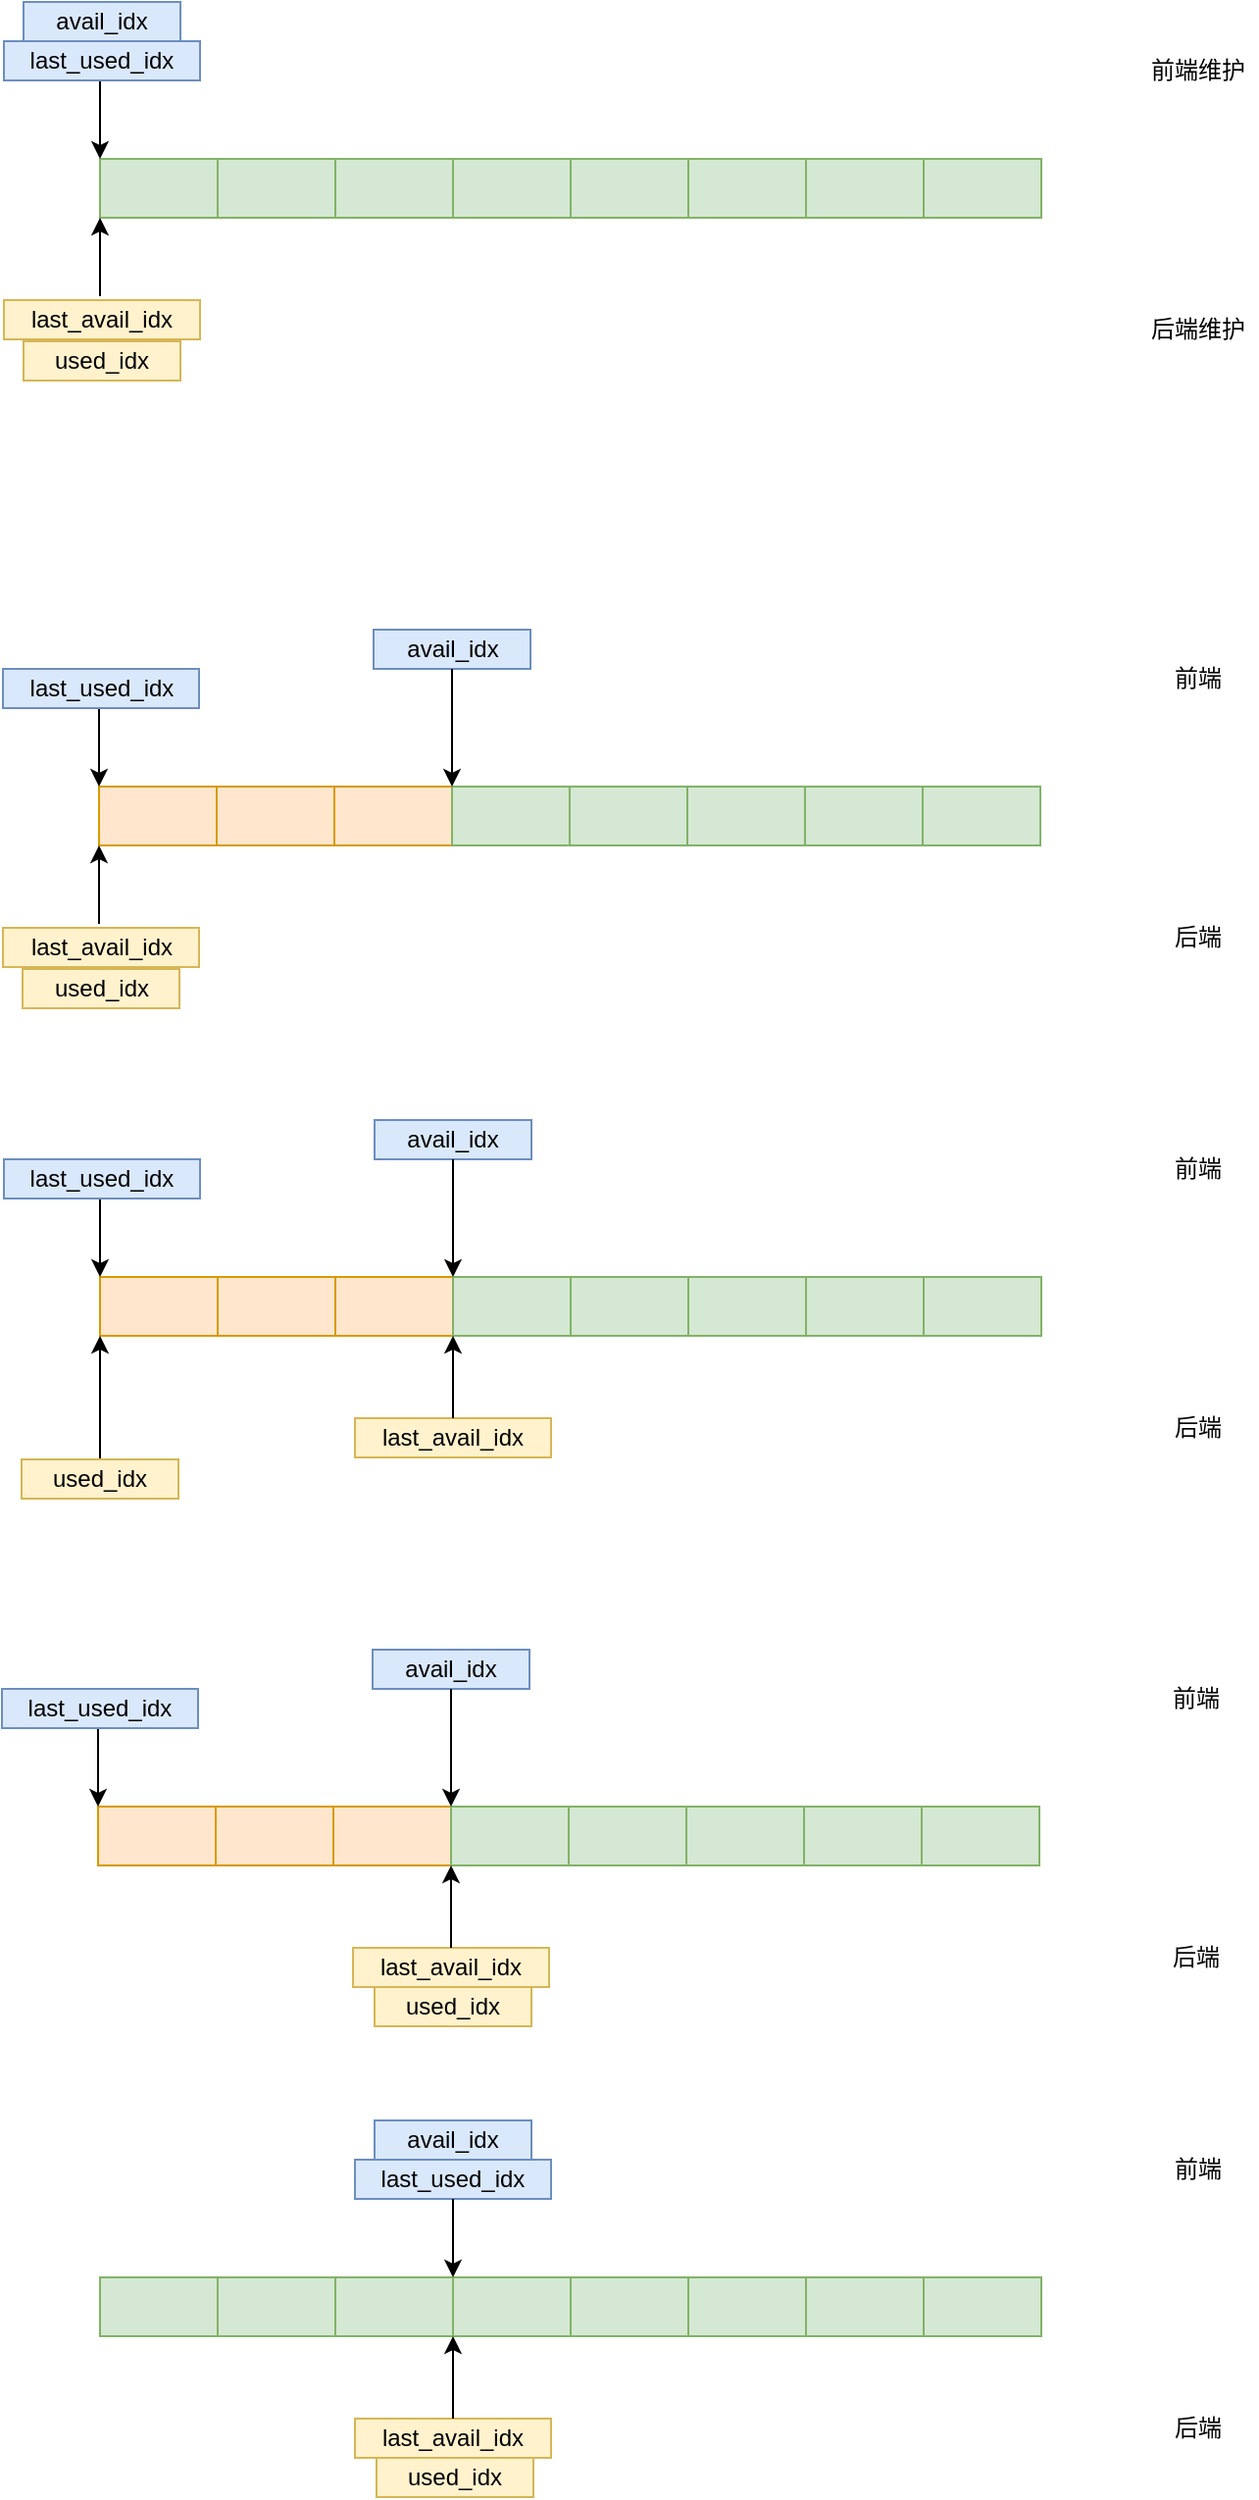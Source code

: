<mxfile version="23.0.2" type="github" pages="2">
  <diagram name="packed virtqueue" id="gmrUPWHDLizG3uCclF8c">
    <mxGraphModel dx="966" dy="713" grid="1" gridSize="10" guides="1" tooltips="1" connect="1" arrows="1" fold="1" page="1" pageScale="1" pageWidth="827" pageHeight="1169" math="0" shadow="0">
      <root>
        <mxCell id="0" />
        <mxCell id="1" parent="0" />
        <mxCell id="QL8XAzsYZ1uTcqqvC1Lo-2" value="" style="rounded=0;whiteSpace=wrap;html=1;fillColor=#d5e8d4;strokeColor=#82b366;" vertex="1" parent="1">
          <mxGeometry x="80" y="160" width="60" height="30" as="geometry" />
        </mxCell>
        <mxCell id="QL8XAzsYZ1uTcqqvC1Lo-11" value="" style="rounded=0;whiteSpace=wrap;html=1;fillColor=#d5e8d4;strokeColor=#82b366;" vertex="1" parent="1">
          <mxGeometry x="140" y="160" width="60" height="30" as="geometry" />
        </mxCell>
        <mxCell id="QL8XAzsYZ1uTcqqvC1Lo-13" value="" style="rounded=0;whiteSpace=wrap;html=1;fillColor=#d5e8d4;strokeColor=#82b366;" vertex="1" parent="1">
          <mxGeometry x="200" y="160" width="60" height="30" as="geometry" />
        </mxCell>
        <mxCell id="QL8XAzsYZ1uTcqqvC1Lo-15" value="" style="rounded=0;whiteSpace=wrap;html=1;fillColor=#d5e8d4;strokeColor=#82b366;" vertex="1" parent="1">
          <mxGeometry x="260" y="160" width="60" height="30" as="geometry" />
        </mxCell>
        <mxCell id="QL8XAzsYZ1uTcqqvC1Lo-16" value="" style="rounded=0;whiteSpace=wrap;html=1;fillColor=#d5e8d4;strokeColor=#82b366;" vertex="1" parent="1">
          <mxGeometry x="320" y="160" width="60" height="30" as="geometry" />
        </mxCell>
        <mxCell id="QL8XAzsYZ1uTcqqvC1Lo-17" value="" style="rounded=0;whiteSpace=wrap;html=1;fillColor=#d5e8d4;strokeColor=#82b366;" vertex="1" parent="1">
          <mxGeometry x="380" y="160" width="60" height="30" as="geometry" />
        </mxCell>
        <mxCell id="QL8XAzsYZ1uTcqqvC1Lo-18" value="" style="rounded=0;whiteSpace=wrap;html=1;fillColor=#d5e8d4;strokeColor=#82b366;" vertex="1" parent="1">
          <mxGeometry x="440" y="160" width="60" height="30" as="geometry" />
        </mxCell>
        <mxCell id="QL8XAzsYZ1uTcqqvC1Lo-19" value="" style="rounded=0;whiteSpace=wrap;html=1;fillColor=#d5e8d4;strokeColor=#82b366;" vertex="1" parent="1">
          <mxGeometry x="500" y="160" width="60" height="30" as="geometry" />
        </mxCell>
        <mxCell id="QL8XAzsYZ1uTcqqvC1Lo-20" value="" style="endArrow=classic;html=1;rounded=0;entryX=0;entryY=0;entryDx=0;entryDy=0;" edge="1" parent="1" target="QL8XAzsYZ1uTcqqvC1Lo-2">
          <mxGeometry width="50" height="50" relative="1" as="geometry">
            <mxPoint x="80" y="120" as="sourcePoint" />
            <mxPoint x="130" y="70" as="targetPoint" />
          </mxGeometry>
        </mxCell>
        <mxCell id="QL8XAzsYZ1uTcqqvC1Lo-21" value="" style="endArrow=classic;html=1;rounded=0;entryX=0;entryY=1;entryDx=0;entryDy=0;" edge="1" parent="1" target="QL8XAzsYZ1uTcqqvC1Lo-2">
          <mxGeometry width="50" height="50" relative="1" as="geometry">
            <mxPoint x="80" y="230" as="sourcePoint" />
            <mxPoint x="90" y="170" as="targetPoint" />
          </mxGeometry>
        </mxCell>
        <mxCell id="QL8XAzsYZ1uTcqqvC1Lo-22" value="last_used_idx" style="text;html=1;strokeColor=#6c8ebf;fillColor=#dae8fc;align=center;verticalAlign=middle;whiteSpace=wrap;rounded=0;" vertex="1" parent="1">
          <mxGeometry x="31" y="100" width="100" height="20" as="geometry" />
        </mxCell>
        <mxCell id="QL8XAzsYZ1uTcqqvC1Lo-24" value="avail_idx" style="text;html=1;strokeColor=#6c8ebf;fillColor=#dae8fc;align=center;verticalAlign=middle;whiteSpace=wrap;rounded=0;" vertex="1" parent="1">
          <mxGeometry x="41" y="80" width="80" height="20" as="geometry" />
        </mxCell>
        <mxCell id="QL8XAzsYZ1uTcqqvC1Lo-29" value="last_avail_idx" style="text;html=1;strokeColor=#d6b656;fillColor=#fff2cc;align=center;verticalAlign=middle;whiteSpace=wrap;rounded=0;" vertex="1" parent="1">
          <mxGeometry x="31" y="232" width="100" height="20" as="geometry" />
        </mxCell>
        <mxCell id="QL8XAzsYZ1uTcqqvC1Lo-30" value="used_idx" style="text;html=1;strokeColor=#d6b656;fillColor=#fff2cc;align=center;verticalAlign=middle;whiteSpace=wrap;rounded=0;" vertex="1" parent="1">
          <mxGeometry x="41" y="253" width="80" height="20" as="geometry" />
        </mxCell>
        <mxCell id="QL8XAzsYZ1uTcqqvC1Lo-31" value="" style="rounded=0;whiteSpace=wrap;html=1;fillColor=#ffe6cc;strokeColor=#d79b00;" vertex="1" parent="1">
          <mxGeometry x="79.5" y="480" width="60" height="30" as="geometry" />
        </mxCell>
        <mxCell id="QL8XAzsYZ1uTcqqvC1Lo-32" value="" style="rounded=0;whiteSpace=wrap;html=1;fillColor=#ffe6cc;strokeColor=#d79b00;" vertex="1" parent="1">
          <mxGeometry x="139.5" y="480" width="60" height="30" as="geometry" />
        </mxCell>
        <mxCell id="QL8XAzsYZ1uTcqqvC1Lo-33" value="" style="rounded=0;whiteSpace=wrap;html=1;fillColor=#ffe6cc;strokeColor=#d79b00;" vertex="1" parent="1">
          <mxGeometry x="199.5" y="480" width="60" height="30" as="geometry" />
        </mxCell>
        <mxCell id="QL8XAzsYZ1uTcqqvC1Lo-34" value="" style="rounded=0;whiteSpace=wrap;html=1;fillColor=#d5e8d4;strokeColor=#82b366;" vertex="1" parent="1">
          <mxGeometry x="259.5" y="480" width="60" height="30" as="geometry" />
        </mxCell>
        <mxCell id="QL8XAzsYZ1uTcqqvC1Lo-35" value="" style="rounded=0;whiteSpace=wrap;html=1;fillColor=#d5e8d4;strokeColor=#82b366;" vertex="1" parent="1">
          <mxGeometry x="319.5" y="480" width="60" height="30" as="geometry" />
        </mxCell>
        <mxCell id="QL8XAzsYZ1uTcqqvC1Lo-36" value="" style="rounded=0;whiteSpace=wrap;html=1;fillColor=#d5e8d4;strokeColor=#82b366;" vertex="1" parent="1">
          <mxGeometry x="379.5" y="480" width="60" height="30" as="geometry" />
        </mxCell>
        <mxCell id="QL8XAzsYZ1uTcqqvC1Lo-37" value="" style="rounded=0;whiteSpace=wrap;html=1;fillColor=#d5e8d4;strokeColor=#82b366;" vertex="1" parent="1">
          <mxGeometry x="439.5" y="480" width="60" height="30" as="geometry" />
        </mxCell>
        <mxCell id="QL8XAzsYZ1uTcqqvC1Lo-38" value="" style="rounded=0;whiteSpace=wrap;html=1;fillColor=#d5e8d4;strokeColor=#82b366;" vertex="1" parent="1">
          <mxGeometry x="499.5" y="480" width="60" height="30" as="geometry" />
        </mxCell>
        <mxCell id="QL8XAzsYZ1uTcqqvC1Lo-39" value="" style="endArrow=classic;html=1;rounded=0;entryX=0;entryY=0;entryDx=0;entryDy=0;" edge="1" parent="1" target="QL8XAzsYZ1uTcqqvC1Lo-31">
          <mxGeometry width="50" height="50" relative="1" as="geometry">
            <mxPoint x="79.5" y="440" as="sourcePoint" />
            <mxPoint x="129.5" y="390" as="targetPoint" />
          </mxGeometry>
        </mxCell>
        <mxCell id="QL8XAzsYZ1uTcqqvC1Lo-40" value="" style="endArrow=classic;html=1;rounded=0;entryX=0;entryY=1;entryDx=0;entryDy=0;" edge="1" parent="1" target="QL8XAzsYZ1uTcqqvC1Lo-31">
          <mxGeometry width="50" height="50" relative="1" as="geometry">
            <mxPoint x="79.5" y="550" as="sourcePoint" />
            <mxPoint x="89.5" y="490" as="targetPoint" />
          </mxGeometry>
        </mxCell>
        <mxCell id="QL8XAzsYZ1uTcqqvC1Lo-41" value="last_used_idx" style="text;html=1;strokeColor=#6c8ebf;fillColor=#dae8fc;align=center;verticalAlign=middle;whiteSpace=wrap;rounded=0;" vertex="1" parent="1">
          <mxGeometry x="30.5" y="420" width="100" height="20" as="geometry" />
        </mxCell>
        <mxCell id="QL8XAzsYZ1uTcqqvC1Lo-42" value="avail_idx" style="text;html=1;strokeColor=#6c8ebf;fillColor=#dae8fc;align=center;verticalAlign=middle;whiteSpace=wrap;rounded=0;" vertex="1" parent="1">
          <mxGeometry x="219.5" y="400" width="80" height="20" as="geometry" />
        </mxCell>
        <mxCell id="QL8XAzsYZ1uTcqqvC1Lo-43" value="last_avail_idx" style="text;html=1;strokeColor=#d6b656;fillColor=#fff2cc;align=center;verticalAlign=middle;whiteSpace=wrap;rounded=0;" vertex="1" parent="1">
          <mxGeometry x="30.5" y="552" width="100" height="20" as="geometry" />
        </mxCell>
        <mxCell id="QL8XAzsYZ1uTcqqvC1Lo-44" value="used_idx" style="text;html=1;strokeColor=#d6b656;fillColor=#fff2cc;align=center;verticalAlign=middle;whiteSpace=wrap;rounded=0;" vertex="1" parent="1">
          <mxGeometry x="40.5" y="573" width="80" height="20" as="geometry" />
        </mxCell>
        <mxCell id="QL8XAzsYZ1uTcqqvC1Lo-46" style="edgeStyle=orthogonalEdgeStyle;rounded=0;orthogonalLoop=1;jettySize=auto;html=1;exitX=0.5;exitY=1;exitDx=0;exitDy=0;entryX=1;entryY=0;entryDx=0;entryDy=0;" edge="1" parent="1">
          <mxGeometry relative="1" as="geometry">
            <mxPoint x="259.5" y="420" as="sourcePoint" />
            <mxPoint x="259.5" y="480" as="targetPoint" />
          </mxGeometry>
        </mxCell>
        <mxCell id="QL8XAzsYZ1uTcqqvC1Lo-48" value="前端维护" style="text;html=1;strokeColor=none;fillColor=none;align=center;verticalAlign=middle;whiteSpace=wrap;rounded=0;" vertex="1" parent="1">
          <mxGeometry x="610" y="100" width="60" height="30" as="geometry" />
        </mxCell>
        <mxCell id="QL8XAzsYZ1uTcqqvC1Lo-49" value="后端维护" style="text;html=1;strokeColor=none;fillColor=none;align=center;verticalAlign=middle;whiteSpace=wrap;rounded=0;" vertex="1" parent="1">
          <mxGeometry x="610" y="232" width="60" height="30" as="geometry" />
        </mxCell>
        <mxCell id="QL8XAzsYZ1uTcqqvC1Lo-51" value="前端" style="text;html=1;strokeColor=none;fillColor=none;align=center;verticalAlign=middle;whiteSpace=wrap;rounded=0;" vertex="1" parent="1">
          <mxGeometry x="609.5" y="410" width="60" height="30" as="geometry" />
        </mxCell>
        <mxCell id="QL8XAzsYZ1uTcqqvC1Lo-52" value="后端" style="text;html=1;strokeColor=none;fillColor=none;align=center;verticalAlign=middle;whiteSpace=wrap;rounded=0;" vertex="1" parent="1">
          <mxGeometry x="609.5" y="542" width="60" height="30" as="geometry" />
        </mxCell>
        <mxCell id="QL8XAzsYZ1uTcqqvC1Lo-53" value="" style="rounded=0;whiteSpace=wrap;html=1;fillColor=#ffe6cc;strokeColor=#d79b00;" vertex="1" parent="1">
          <mxGeometry x="80" y="730" width="60" height="30" as="geometry" />
        </mxCell>
        <mxCell id="QL8XAzsYZ1uTcqqvC1Lo-54" value="" style="rounded=0;whiteSpace=wrap;html=1;fillColor=#ffe6cc;strokeColor=#d79b00;" vertex="1" parent="1">
          <mxGeometry x="140" y="730" width="60" height="30" as="geometry" />
        </mxCell>
        <mxCell id="QL8XAzsYZ1uTcqqvC1Lo-55" value="" style="rounded=0;whiteSpace=wrap;html=1;fillColor=#ffe6cc;strokeColor=#d79b00;" vertex="1" parent="1">
          <mxGeometry x="200" y="730" width="60" height="30" as="geometry" />
        </mxCell>
        <mxCell id="QL8XAzsYZ1uTcqqvC1Lo-56" value="" style="rounded=0;whiteSpace=wrap;html=1;fillColor=#d5e8d4;strokeColor=#82b366;" vertex="1" parent="1">
          <mxGeometry x="260" y="730" width="60" height="30" as="geometry" />
        </mxCell>
        <mxCell id="QL8XAzsYZ1uTcqqvC1Lo-57" value="" style="rounded=0;whiteSpace=wrap;html=1;fillColor=#d5e8d4;strokeColor=#82b366;" vertex="1" parent="1">
          <mxGeometry x="320" y="730" width="60" height="30" as="geometry" />
        </mxCell>
        <mxCell id="QL8XAzsYZ1uTcqqvC1Lo-58" value="" style="rounded=0;whiteSpace=wrap;html=1;fillColor=#d5e8d4;strokeColor=#82b366;" vertex="1" parent="1">
          <mxGeometry x="380" y="730" width="60" height="30" as="geometry" />
        </mxCell>
        <mxCell id="QL8XAzsYZ1uTcqqvC1Lo-59" value="" style="rounded=0;whiteSpace=wrap;html=1;fillColor=#d5e8d4;strokeColor=#82b366;" vertex="1" parent="1">
          <mxGeometry x="440" y="730" width="60" height="30" as="geometry" />
        </mxCell>
        <mxCell id="QL8XAzsYZ1uTcqqvC1Lo-60" value="" style="rounded=0;whiteSpace=wrap;html=1;fillColor=#d5e8d4;strokeColor=#82b366;" vertex="1" parent="1">
          <mxGeometry x="500" y="730" width="60" height="30" as="geometry" />
        </mxCell>
        <mxCell id="QL8XAzsYZ1uTcqqvC1Lo-61" value="" style="endArrow=classic;html=1;rounded=0;entryX=0;entryY=0;entryDx=0;entryDy=0;" edge="1" parent="1" target="QL8XAzsYZ1uTcqqvC1Lo-53">
          <mxGeometry width="50" height="50" relative="1" as="geometry">
            <mxPoint x="80" y="690" as="sourcePoint" />
            <mxPoint x="130" y="640" as="targetPoint" />
          </mxGeometry>
        </mxCell>
        <mxCell id="QL8XAzsYZ1uTcqqvC1Lo-62" value="" style="endArrow=classic;html=1;rounded=0;entryX=0;entryY=1;entryDx=0;entryDy=0;exitX=0.5;exitY=0;exitDx=0;exitDy=0;" edge="1" parent="1" target="QL8XAzsYZ1uTcqqvC1Lo-53" source="QL8XAzsYZ1uTcqqvC1Lo-66">
          <mxGeometry width="50" height="50" relative="1" as="geometry">
            <mxPoint x="80" y="800" as="sourcePoint" />
            <mxPoint x="90" y="740" as="targetPoint" />
          </mxGeometry>
        </mxCell>
        <mxCell id="QL8XAzsYZ1uTcqqvC1Lo-63" value="last_used_idx" style="text;html=1;strokeColor=#6c8ebf;fillColor=#dae8fc;align=center;verticalAlign=middle;whiteSpace=wrap;rounded=0;" vertex="1" parent="1">
          <mxGeometry x="31" y="670" width="100" height="20" as="geometry" />
        </mxCell>
        <mxCell id="QL8XAzsYZ1uTcqqvC1Lo-64" value="avail_idx" style="text;html=1;strokeColor=#6c8ebf;fillColor=#dae8fc;align=center;verticalAlign=middle;whiteSpace=wrap;rounded=0;" vertex="1" parent="1">
          <mxGeometry x="220" y="650" width="80" height="20" as="geometry" />
        </mxCell>
        <mxCell id="QL8XAzsYZ1uTcqqvC1Lo-65" value="last_avail_idx" style="text;html=1;strokeColor=#d6b656;fillColor=#fff2cc;align=center;verticalAlign=middle;whiteSpace=wrap;rounded=0;" vertex="1" parent="1">
          <mxGeometry x="210" y="802" width="100" height="20" as="geometry" />
        </mxCell>
        <mxCell id="QL8XAzsYZ1uTcqqvC1Lo-66" value="used_idx" style="text;html=1;strokeColor=#d6b656;fillColor=#fff2cc;align=center;verticalAlign=middle;whiteSpace=wrap;rounded=0;" vertex="1" parent="1">
          <mxGeometry x="40" y="823" width="80" height="20" as="geometry" />
        </mxCell>
        <mxCell id="QL8XAzsYZ1uTcqqvC1Lo-67" style="edgeStyle=orthogonalEdgeStyle;rounded=0;orthogonalLoop=1;jettySize=auto;html=1;exitX=0.5;exitY=1;exitDx=0;exitDy=0;entryX=1;entryY=0;entryDx=0;entryDy=0;" edge="1" parent="1">
          <mxGeometry relative="1" as="geometry">
            <mxPoint x="260" y="670" as="sourcePoint" />
            <mxPoint x="260" y="730" as="targetPoint" />
          </mxGeometry>
        </mxCell>
        <mxCell id="QL8XAzsYZ1uTcqqvC1Lo-68" value="前端" style="text;html=1;strokeColor=none;fillColor=none;align=center;verticalAlign=middle;whiteSpace=wrap;rounded=0;" vertex="1" parent="1">
          <mxGeometry x="610" y="660" width="60" height="30" as="geometry" />
        </mxCell>
        <mxCell id="QL8XAzsYZ1uTcqqvC1Lo-69" value="后端" style="text;html=1;strokeColor=none;fillColor=none;align=center;verticalAlign=middle;whiteSpace=wrap;rounded=0;" vertex="1" parent="1">
          <mxGeometry x="610" y="792" width="60" height="30" as="geometry" />
        </mxCell>
        <mxCell id="QL8XAzsYZ1uTcqqvC1Lo-70" style="edgeStyle=orthogonalEdgeStyle;rounded=0;orthogonalLoop=1;jettySize=auto;html=1;entryX=1;entryY=1;entryDx=0;entryDy=0;exitX=0.5;exitY=0;exitDx=0;exitDy=0;" edge="1" parent="1" source="QL8XAzsYZ1uTcqqvC1Lo-65" target="QL8XAzsYZ1uTcqqvC1Lo-55">
          <mxGeometry relative="1" as="geometry">
            <mxPoint x="260" y="800" as="sourcePoint" />
            <mxPoint x="210" y="740" as="targetPoint" />
          </mxGeometry>
        </mxCell>
        <mxCell id="QL8XAzsYZ1uTcqqvC1Lo-71" value="" style="rounded=0;whiteSpace=wrap;html=1;fillColor=#ffe6cc;strokeColor=#d79b00;" vertex="1" parent="1">
          <mxGeometry x="79" y="1000" width="60" height="30" as="geometry" />
        </mxCell>
        <mxCell id="QL8XAzsYZ1uTcqqvC1Lo-72" value="" style="rounded=0;whiteSpace=wrap;html=1;fillColor=#ffe6cc;strokeColor=#d79b00;" vertex="1" parent="1">
          <mxGeometry x="139" y="1000" width="60" height="30" as="geometry" />
        </mxCell>
        <mxCell id="QL8XAzsYZ1uTcqqvC1Lo-73" value="" style="rounded=0;whiteSpace=wrap;html=1;fillColor=#ffe6cc;strokeColor=#d79b00;" vertex="1" parent="1">
          <mxGeometry x="199" y="1000" width="60" height="30" as="geometry" />
        </mxCell>
        <mxCell id="QL8XAzsYZ1uTcqqvC1Lo-74" value="" style="rounded=0;whiteSpace=wrap;html=1;fillColor=#d5e8d4;strokeColor=#82b366;" vertex="1" parent="1">
          <mxGeometry x="259" y="1000" width="60" height="30" as="geometry" />
        </mxCell>
        <mxCell id="QL8XAzsYZ1uTcqqvC1Lo-75" value="" style="rounded=0;whiteSpace=wrap;html=1;fillColor=#d5e8d4;strokeColor=#82b366;" vertex="1" parent="1">
          <mxGeometry x="319" y="1000" width="60" height="30" as="geometry" />
        </mxCell>
        <mxCell id="QL8XAzsYZ1uTcqqvC1Lo-76" value="" style="rounded=0;whiteSpace=wrap;html=1;fillColor=#d5e8d4;strokeColor=#82b366;" vertex="1" parent="1">
          <mxGeometry x="379" y="1000" width="60" height="30" as="geometry" />
        </mxCell>
        <mxCell id="QL8XAzsYZ1uTcqqvC1Lo-77" value="" style="rounded=0;whiteSpace=wrap;html=1;fillColor=#d5e8d4;strokeColor=#82b366;" vertex="1" parent="1">
          <mxGeometry x="439" y="1000" width="60" height="30" as="geometry" />
        </mxCell>
        <mxCell id="QL8XAzsYZ1uTcqqvC1Lo-78" value="" style="rounded=0;whiteSpace=wrap;html=1;fillColor=#d5e8d4;strokeColor=#82b366;" vertex="1" parent="1">
          <mxGeometry x="499" y="1000" width="60" height="30" as="geometry" />
        </mxCell>
        <mxCell id="QL8XAzsYZ1uTcqqvC1Lo-79" value="" style="endArrow=classic;html=1;rounded=0;entryX=0;entryY=0;entryDx=0;entryDy=0;" edge="1" parent="1" target="QL8XAzsYZ1uTcqqvC1Lo-71">
          <mxGeometry width="50" height="50" relative="1" as="geometry">
            <mxPoint x="79" y="960" as="sourcePoint" />
            <mxPoint x="129" y="910" as="targetPoint" />
          </mxGeometry>
        </mxCell>
        <mxCell id="QL8XAzsYZ1uTcqqvC1Lo-81" value="last_used_idx" style="text;html=1;strokeColor=#6c8ebf;fillColor=#dae8fc;align=center;verticalAlign=middle;whiteSpace=wrap;rounded=0;" vertex="1" parent="1">
          <mxGeometry x="30" y="940" width="100" height="20" as="geometry" />
        </mxCell>
        <mxCell id="QL8XAzsYZ1uTcqqvC1Lo-82" value="avail_idx" style="text;html=1;strokeColor=#6c8ebf;fillColor=#dae8fc;align=center;verticalAlign=middle;whiteSpace=wrap;rounded=0;" vertex="1" parent="1">
          <mxGeometry x="219" y="920" width="80" height="20" as="geometry" />
        </mxCell>
        <mxCell id="QL8XAzsYZ1uTcqqvC1Lo-83" value="last_avail_idx" style="text;html=1;strokeColor=#d6b656;fillColor=#fff2cc;align=center;verticalAlign=middle;whiteSpace=wrap;rounded=0;" vertex="1" parent="1">
          <mxGeometry x="209" y="1072" width="100" height="20" as="geometry" />
        </mxCell>
        <mxCell id="QL8XAzsYZ1uTcqqvC1Lo-84" value="used_idx" style="text;html=1;strokeColor=#d6b656;fillColor=#fff2cc;align=center;verticalAlign=middle;whiteSpace=wrap;rounded=0;" vertex="1" parent="1">
          <mxGeometry x="220" y="1092" width="80" height="20" as="geometry" />
        </mxCell>
        <mxCell id="QL8XAzsYZ1uTcqqvC1Lo-85" style="edgeStyle=orthogonalEdgeStyle;rounded=0;orthogonalLoop=1;jettySize=auto;html=1;exitX=0.5;exitY=1;exitDx=0;exitDy=0;entryX=1;entryY=0;entryDx=0;entryDy=0;" edge="1" parent="1">
          <mxGeometry relative="1" as="geometry">
            <mxPoint x="259" y="940" as="sourcePoint" />
            <mxPoint x="259" y="1000" as="targetPoint" />
          </mxGeometry>
        </mxCell>
        <mxCell id="QL8XAzsYZ1uTcqqvC1Lo-86" value="前端" style="text;html=1;strokeColor=none;fillColor=none;align=center;verticalAlign=middle;whiteSpace=wrap;rounded=0;" vertex="1" parent="1">
          <mxGeometry x="609" y="930" width="60" height="30" as="geometry" />
        </mxCell>
        <mxCell id="QL8XAzsYZ1uTcqqvC1Lo-87" value="后端" style="text;html=1;strokeColor=none;fillColor=none;align=center;verticalAlign=middle;whiteSpace=wrap;rounded=0;" vertex="1" parent="1">
          <mxGeometry x="609" y="1062" width="60" height="30" as="geometry" />
        </mxCell>
        <mxCell id="QL8XAzsYZ1uTcqqvC1Lo-88" style="edgeStyle=orthogonalEdgeStyle;rounded=0;orthogonalLoop=1;jettySize=auto;html=1;entryX=1;entryY=1;entryDx=0;entryDy=0;exitX=0.5;exitY=0;exitDx=0;exitDy=0;" edge="1" parent="1" source="QL8XAzsYZ1uTcqqvC1Lo-83" target="QL8XAzsYZ1uTcqqvC1Lo-73">
          <mxGeometry relative="1" as="geometry">
            <mxPoint x="259" y="1070" as="sourcePoint" />
            <mxPoint x="209" y="1010" as="targetPoint" />
          </mxGeometry>
        </mxCell>
        <mxCell id="QL8XAzsYZ1uTcqqvC1Lo-89" value="" style="rounded=0;whiteSpace=wrap;html=1;fillColor=#d5e8d4;strokeColor=#82b366;" vertex="1" parent="1">
          <mxGeometry x="80" y="1240" width="60" height="30" as="geometry" />
        </mxCell>
        <mxCell id="QL8XAzsYZ1uTcqqvC1Lo-90" value="" style="rounded=0;whiteSpace=wrap;html=1;fillColor=#d5e8d4;strokeColor=#82b366;" vertex="1" parent="1">
          <mxGeometry x="140" y="1240" width="60" height="30" as="geometry" />
        </mxCell>
        <mxCell id="QL8XAzsYZ1uTcqqvC1Lo-91" value="" style="rounded=0;whiteSpace=wrap;html=1;fillColor=#d5e8d4;strokeColor=#82b366;" vertex="1" parent="1">
          <mxGeometry x="200" y="1240" width="60" height="30" as="geometry" />
        </mxCell>
        <mxCell id="QL8XAzsYZ1uTcqqvC1Lo-92" value="" style="rounded=0;whiteSpace=wrap;html=1;fillColor=#d5e8d4;strokeColor=#82b366;" vertex="1" parent="1">
          <mxGeometry x="260" y="1240" width="60" height="30" as="geometry" />
        </mxCell>
        <mxCell id="QL8XAzsYZ1uTcqqvC1Lo-93" value="" style="rounded=0;whiteSpace=wrap;html=1;fillColor=#d5e8d4;strokeColor=#82b366;" vertex="1" parent="1">
          <mxGeometry x="320" y="1240" width="60" height="30" as="geometry" />
        </mxCell>
        <mxCell id="QL8XAzsYZ1uTcqqvC1Lo-94" value="" style="rounded=0;whiteSpace=wrap;html=1;fillColor=#d5e8d4;strokeColor=#82b366;" vertex="1" parent="1">
          <mxGeometry x="380" y="1240" width="60" height="30" as="geometry" />
        </mxCell>
        <mxCell id="QL8XAzsYZ1uTcqqvC1Lo-95" value="" style="rounded=0;whiteSpace=wrap;html=1;fillColor=#d5e8d4;strokeColor=#82b366;" vertex="1" parent="1">
          <mxGeometry x="440" y="1240" width="60" height="30" as="geometry" />
        </mxCell>
        <mxCell id="QL8XAzsYZ1uTcqqvC1Lo-96" value="" style="rounded=0;whiteSpace=wrap;html=1;fillColor=#d5e8d4;strokeColor=#82b366;" vertex="1" parent="1">
          <mxGeometry x="500" y="1240" width="60" height="30" as="geometry" />
        </mxCell>
        <mxCell id="QL8XAzsYZ1uTcqqvC1Lo-98" value="last_used_idx" style="text;html=1;strokeColor=#6c8ebf;fillColor=#dae8fc;align=center;verticalAlign=middle;whiteSpace=wrap;rounded=0;" vertex="1" parent="1">
          <mxGeometry x="210" y="1180" width="100" height="20" as="geometry" />
        </mxCell>
        <mxCell id="QL8XAzsYZ1uTcqqvC1Lo-99" value="avail_idx" style="text;html=1;strokeColor=#6c8ebf;fillColor=#dae8fc;align=center;verticalAlign=middle;whiteSpace=wrap;rounded=0;" vertex="1" parent="1">
          <mxGeometry x="220" y="1160" width="80" height="20" as="geometry" />
        </mxCell>
        <mxCell id="QL8XAzsYZ1uTcqqvC1Lo-100" value="last_avail_idx" style="text;html=1;strokeColor=#d6b656;fillColor=#fff2cc;align=center;verticalAlign=middle;whiteSpace=wrap;rounded=0;" vertex="1" parent="1">
          <mxGeometry x="210" y="1312" width="100" height="20" as="geometry" />
        </mxCell>
        <mxCell id="QL8XAzsYZ1uTcqqvC1Lo-101" value="used_idx" style="text;html=1;strokeColor=#d6b656;fillColor=#fff2cc;align=center;verticalAlign=middle;whiteSpace=wrap;rounded=0;" vertex="1" parent="1">
          <mxGeometry x="221" y="1332" width="80" height="20" as="geometry" />
        </mxCell>
        <mxCell id="QL8XAzsYZ1uTcqqvC1Lo-102" style="edgeStyle=orthogonalEdgeStyle;rounded=0;orthogonalLoop=1;jettySize=auto;html=1;exitX=0.5;exitY=1;exitDx=0;exitDy=0;entryX=1;entryY=0;entryDx=0;entryDy=0;" edge="1" parent="1" source="QL8XAzsYZ1uTcqqvC1Lo-98">
          <mxGeometry relative="1" as="geometry">
            <mxPoint x="260" y="1180" as="sourcePoint" />
            <mxPoint x="260" y="1240" as="targetPoint" />
          </mxGeometry>
        </mxCell>
        <mxCell id="QL8XAzsYZ1uTcqqvC1Lo-103" value="前端" style="text;html=1;strokeColor=none;fillColor=none;align=center;verticalAlign=middle;whiteSpace=wrap;rounded=0;" vertex="1" parent="1">
          <mxGeometry x="610" y="1170" width="60" height="30" as="geometry" />
        </mxCell>
        <mxCell id="QL8XAzsYZ1uTcqqvC1Lo-104" value="后端" style="text;html=1;strokeColor=none;fillColor=none;align=center;verticalAlign=middle;whiteSpace=wrap;rounded=0;" vertex="1" parent="1">
          <mxGeometry x="610" y="1302" width="60" height="30" as="geometry" />
        </mxCell>
        <mxCell id="QL8XAzsYZ1uTcqqvC1Lo-105" style="edgeStyle=orthogonalEdgeStyle;rounded=0;orthogonalLoop=1;jettySize=auto;html=1;entryX=1;entryY=1;entryDx=0;entryDy=0;exitX=0.5;exitY=0;exitDx=0;exitDy=0;" edge="1" parent="1" source="QL8XAzsYZ1uTcqqvC1Lo-100" target="QL8XAzsYZ1uTcqqvC1Lo-91">
          <mxGeometry relative="1" as="geometry">
            <mxPoint x="260" y="1310" as="sourcePoint" />
            <mxPoint x="210" y="1250" as="targetPoint" />
          </mxGeometry>
        </mxCell>
      </root>
    </mxGraphModel>
  </diagram>
  <diagram id="cDrAmnm8cdDGD3tfbvGs" name="virtio设备初始化">
    <mxGraphModel dx="966" dy="713" grid="1" gridSize="10" guides="1" tooltips="1" connect="1" arrows="1" fold="1" page="1" pageScale="1" pageWidth="827" pageHeight="1169" math="0" shadow="0">
      <root>
        <mxCell id="0" />
        <mxCell id="1" parent="0" />
        <mxCell id="LVnoNBGwakdIlv3bQzS6-1" value="前端驱动" style="shape=umlLifeline;perimeter=lifelinePerimeter;whiteSpace=wrap;html=1;container=1;dropTarget=0;collapsible=0;recursiveResize=0;outlineConnect=0;portConstraint=eastwest;newEdgeStyle={&quot;curved&quot;:0,&quot;rounded&quot;:0};fillColor=#dae8fc;strokeColor=#6c8ebf;" vertex="1" parent="1">
          <mxGeometry x="40" y="40" width="100" height="600" as="geometry" />
        </mxCell>
        <mxCell id="LVnoNBGwakdIlv3bQzS6-3" value="" style="html=1;points=[[0,0,0,0,5],[0,1,0,0,-5],[1,0,0,0,5],[1,1,0,0,-5]];perimeter=orthogonalPerimeter;outlineConnect=0;targetShapes=umlLifeline;portConstraint=eastwest;newEdgeStyle={&quot;curved&quot;:0,&quot;rounded&quot;:0};fillColor=#f8cecc;strokeColor=#b85450;" vertex="1" parent="LVnoNBGwakdIlv3bQzS6-1">
          <mxGeometry x="45" y="79" width="10" height="60" as="geometry" />
        </mxCell>
        <mxCell id="LVnoNBGwakdIlv3bQzS6-2" value="virtio设备" style="shape=umlLifeline;perimeter=lifelinePerimeter;whiteSpace=wrap;html=1;container=1;dropTarget=0;collapsible=0;recursiveResize=0;outlineConnect=0;portConstraint=eastwest;newEdgeStyle={&quot;curved&quot;:0,&quot;rounded&quot;:0};fillColor=#dae8fc;strokeColor=#6c8ebf;" vertex="1" parent="1">
          <mxGeometry x="360" y="40" width="100" height="600" as="geometry" />
        </mxCell>
        <mxCell id="LVnoNBGwakdIlv3bQzS6-19" value="" style="html=1;points=[[0,0,0,0,5],[0,1,0,0,-5],[1,0,0,0,5],[1,1,0,0,-5]];perimeter=orthogonalPerimeter;outlineConnect=0;targetShapes=umlLifeline;portConstraint=eastwest;newEdgeStyle={&quot;curved&quot;:0,&quot;rounded&quot;:0};fillColor=#f8cecc;strokeColor=#b85450;" vertex="1" parent="LVnoNBGwakdIlv3bQzS6-2">
          <mxGeometry x="44" y="374" width="10" height="45" as="geometry" />
        </mxCell>
        <mxCell id="LVnoNBGwakdIlv3bQzS6-4" value="device_status=0" style="html=1;verticalAlign=bottom;endArrow=block;curved=0;rounded=0;" edge="1" parent="1" source="LVnoNBGwakdIlv3bQzS6-3">
          <mxGeometry width="80" relative="1" as="geometry">
            <mxPoint x="100" y="149" as="sourcePoint" />
            <mxPoint x="409.5" y="149" as="targetPoint" />
          </mxGeometry>
        </mxCell>
        <mxCell id="LVnoNBGwakdIlv3bQzS6-5" value="Reset device" style="text;html=1;strokeColor=none;fillColor=none;align=center;verticalAlign=middle;whiteSpace=wrap;rounded=0;fontStyle=1" vertex="1" parent="1">
          <mxGeometry x="95" y="98" width="80" height="30" as="geometry" />
        </mxCell>
        <mxCell id="LVnoNBGwakdIlv3bQzS6-6" value="" style="html=1;points=[[0,0,0,0,5],[0,1,0,0,-5],[1,0,0,0,5],[1,1,0,0,-5]];perimeter=orthogonalPerimeter;outlineConnect=0;targetShapes=umlLifeline;portConstraint=eastwest;newEdgeStyle={&quot;curved&quot;:0,&quot;rounded&quot;:0};fillColor=#f8cecc;strokeColor=#b85450;" vertex="1" parent="1">
          <mxGeometry x="85" y="210" width="10" height="60" as="geometry" />
        </mxCell>
        <mxCell id="LVnoNBGwakdIlv3bQzS6-7" value="device_status |= ACKNOWNLEDGE" style="html=1;verticalAlign=bottom;endArrow=block;curved=0;rounded=0;" edge="1" parent="1" source="LVnoNBGwakdIlv3bQzS6-6">
          <mxGeometry x="0.003" width="80" relative="1" as="geometry">
            <mxPoint x="100" y="240" as="sourcePoint" />
            <mxPoint x="410" y="240" as="targetPoint" />
            <mxPoint as="offset" />
          </mxGeometry>
        </mxCell>
        <mxCell id="LVnoNBGwakdIlv3bQzS6-8" value="Acknowledge device" style="text;html=1;strokeColor=none;fillColor=none;align=center;verticalAlign=middle;whiteSpace=wrap;rounded=0;fontStyle=1" vertex="1" parent="1">
          <mxGeometry x="95" y="189" width="125" height="30" as="geometry" />
        </mxCell>
        <mxCell id="LVnoNBGwakdIlv3bQzS6-10" value="" style="html=1;points=[[0,0,0,0,5],[0,1,0,0,-5],[1,0,0,0,5],[1,1,0,0,-5]];perimeter=orthogonalPerimeter;outlineConnect=0;targetShapes=umlLifeline;portConstraint=eastwest;newEdgeStyle={&quot;curved&quot;:0,&quot;rounded&quot;:0};fillColor=#f8cecc;strokeColor=#b85450;" vertex="1" parent="1">
          <mxGeometry x="85" y="299" width="10" height="60" as="geometry" />
        </mxCell>
        <mxCell id="LVnoNBGwakdIlv3bQzS6-11" value="device_status |= DRIVER" style="html=1;verticalAlign=bottom;endArrow=block;curved=0;rounded=0;" edge="1" parent="1" source="LVnoNBGwakdIlv3bQzS6-10">
          <mxGeometry x="0.003" width="80" relative="1" as="geometry">
            <mxPoint x="100" y="329" as="sourcePoint" />
            <mxPoint x="410" y="329" as="targetPoint" />
            <mxPoint as="offset" />
          </mxGeometry>
        </mxCell>
        <mxCell id="LVnoNBGwakdIlv3bQzS6-12" value="Notice device" style="text;html=1;strokeColor=none;fillColor=none;align=center;verticalAlign=middle;whiteSpace=wrap;rounded=0;fontStyle=1" vertex="1" parent="1">
          <mxGeometry x="95" y="279" width="80" height="30" as="geometry" />
        </mxCell>
        <mxCell id="LVnoNBGwakdIlv3bQzS6-13" value="" style="html=1;points=[[0,0,0,0,5],[0,1,0,0,-5],[1,0,0,0,5],[1,1,0,0,-5]];perimeter=orthogonalPerimeter;outlineConnect=0;targetShapes=umlLifeline;portConstraint=eastwest;newEdgeStyle={&quot;curved&quot;:0,&quot;rounded&quot;:0};fillColor=#f8cecc;strokeColor=#b85450;" vertex="1" parent="1">
          <mxGeometry x="85" y="390" width="10" height="120" as="geometry" />
        </mxCell>
        <mxCell id="LVnoNBGwakdIlv3bQzS6-14" value="device_status |= FEATURES_OK" style="html=1;verticalAlign=bottom;endArrow=block;curved=0;rounded=0;" edge="1" parent="1">
          <mxGeometry x="0.003" width="80" relative="1" as="geometry">
            <mxPoint x="95" y="496" as="sourcePoint" />
            <mxPoint x="410" y="496" as="targetPoint" />
            <mxPoint as="offset" />
          </mxGeometry>
        </mxCell>
        <mxCell id="LVnoNBGwakdIlv3bQzS6-15" value="Feature negotiated" style="text;html=1;strokeColor=none;fillColor=none;align=center;verticalAlign=middle;whiteSpace=wrap;rounded=0;fontStyle=1" vertex="1" parent="1">
          <mxGeometry x="95" y="369" width="115" height="30" as="geometry" />
        </mxCell>
        <mxCell id="LVnoNBGwakdIlv3bQzS6-16" value="" style="html=1;points=[[0,0,0,0,5],[0,1,0,0,-5],[1,0,0,0,5],[1,1,0,0,-5]];perimeter=orthogonalPerimeter;outlineConnect=0;targetShapes=umlLifeline;portConstraint=eastwest;newEdgeStyle={&quot;curved&quot;:0,&quot;rounded&quot;:0};fillColor=#f8cecc;strokeColor=#b85450;" vertex="1" parent="1">
          <mxGeometry x="85" y="549" width="10" height="60" as="geometry" />
        </mxCell>
        <mxCell id="LVnoNBGwakdIlv3bQzS6-17" value="device_status |= DRIVER_OK" style="html=1;verticalAlign=bottom;endArrow=block;curved=0;rounded=0;" edge="1" parent="1" source="LVnoNBGwakdIlv3bQzS6-16">
          <mxGeometry x="0.003" width="80" relative="1" as="geometry">
            <mxPoint x="100" y="579" as="sourcePoint" />
            <mxPoint x="410" y="579" as="targetPoint" />
            <mxPoint as="offset" />
          </mxGeometry>
        </mxCell>
        <mxCell id="LVnoNBGwakdIlv3bQzS6-18" value="Driver OK" style="text;html=1;strokeColor=none;fillColor=none;align=center;verticalAlign=middle;whiteSpace=wrap;rounded=0;fontStyle=1" vertex="1" parent="1">
          <mxGeometry x="95" y="528" width="65" height="30" as="geometry" />
        </mxCell>
        <mxCell id="LVnoNBGwakdIlv3bQzS6-20" value="Read device_feature" style="html=1;verticalAlign=bottom;endArrow=block;curved=0;rounded=0;entryX=0;entryY=0;entryDx=0;entryDy=5;" edge="1" target="LVnoNBGwakdIlv3bQzS6-19" parent="1">
          <mxGeometry relative="1" as="geometry">
            <mxPoint x="95" y="419" as="sourcePoint" />
          </mxGeometry>
        </mxCell>
        <mxCell id="LVnoNBGwakdIlv3bQzS6-21" value="Write guest_feature" style="html=1;verticalAlign=bottom;endArrow=open;dashed=1;endSize=8;curved=0;rounded=0;exitX=0;exitY=1;exitDx=0;exitDy=-5;" edge="1" source="LVnoNBGwakdIlv3bQzS6-19" parent="1">
          <mxGeometry x="0.003" relative="1" as="geometry">
            <mxPoint x="95" y="454" as="targetPoint" />
            <mxPoint as="offset" />
          </mxGeometry>
        </mxCell>
      </root>
    </mxGraphModel>
  </diagram>
</mxfile>
